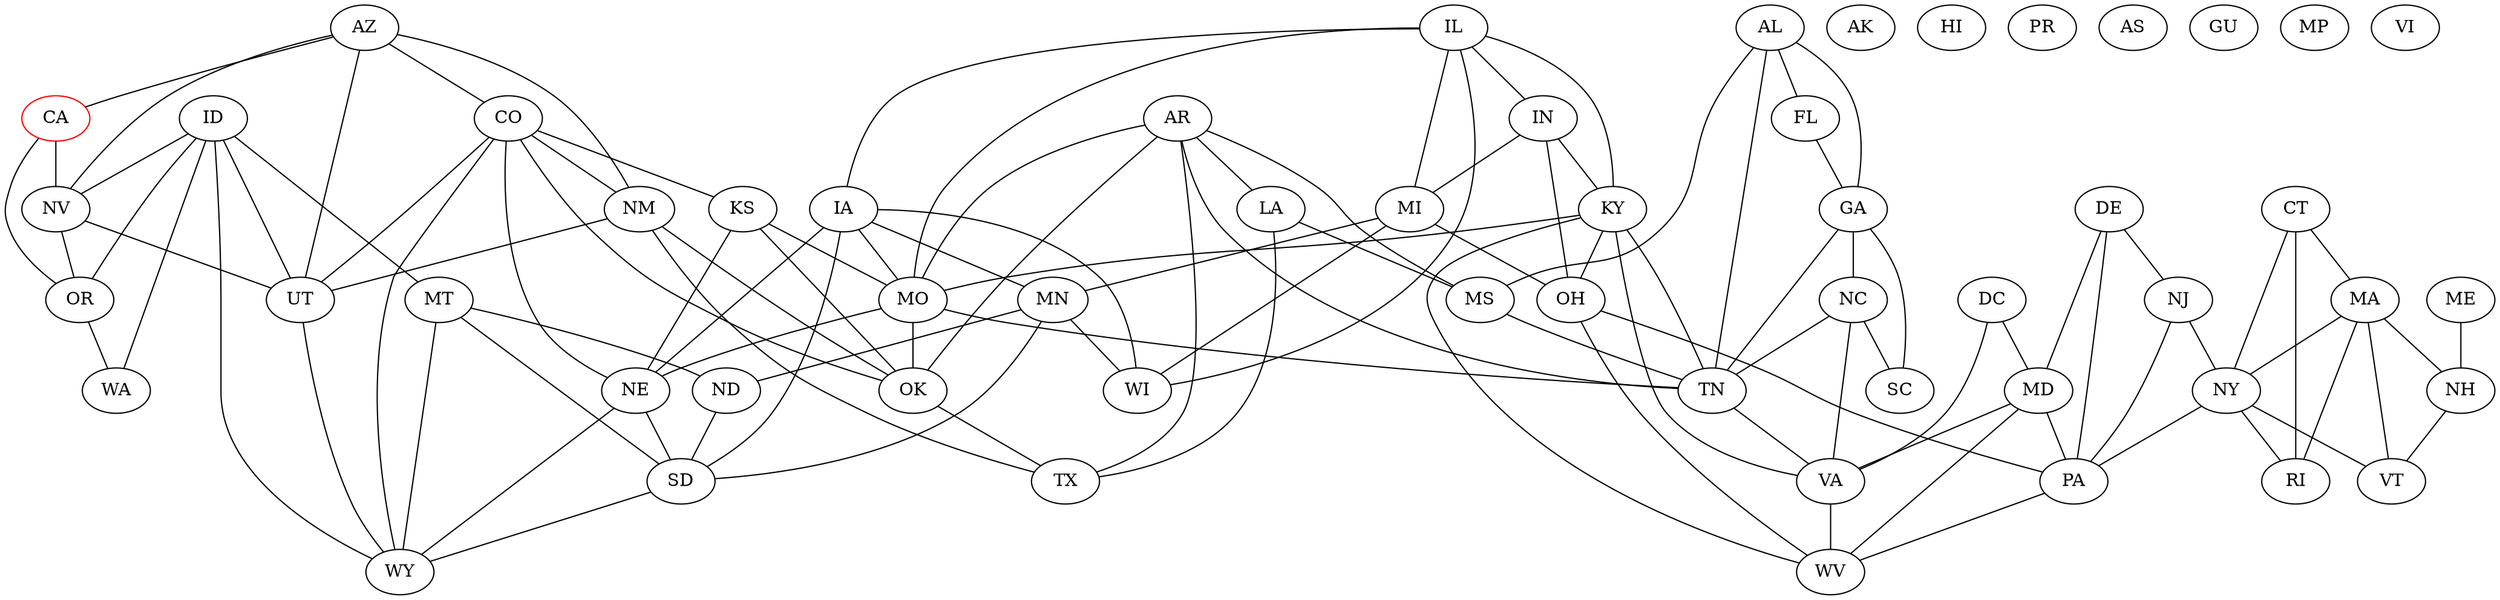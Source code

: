 graph {
  CA [color=red];
  AL -- TN;
  AL -- GA;
  AL -- MS;
  AL -- FL;
  AK;
  AZ -- UT;
  AZ -- NV;
  AZ -- CO;
  AZ -- CA;
  AZ -- NM;
  AR -- MS;
  AR -- LA;
  AR -- MO;
  AR -- TN;
  AR -- TX;
  AR -- OK;
  CA -- NV;
  CA -- OR;
  CO -- UT;
  CO -- NE;
  CO -- NM;
  CO -- KS;
  CO -- WY;
  CO -- OK;
  CT -- MA;
  CT -- NY;
  CT -- RI;
  DE -- PA;
  DE -- MD;
  DE -- NJ;
  DC -- VA;
  DC -- MD;
  FL -- GA;
  GA -- NC;
  GA -- SC;
  GA -- TN;
  HI;
  ID -- UT;
  ID -- NV;
  ID -- WA;
  ID -- MT;
  ID -- WY;
  ID -- OR;
  IL -- KY;
  IL -- MI;
  IL -- IN;
  IL -- IA;
  IL -- WI;
  IL -- MO;
  IN -- MI;
  IN -- KY;
  IN -- OH;
  IA -- MN;
  IA -- NE;
  IA -- SD;
  IA -- WI;
  IA -- MO;
  KS -- NE;
  KS -- OK;
  KS -- MO;
  KY -- OH;
  KY -- TN;
  KY -- WV;
  KY -- VA;
  KY -- MO;
  LA -- TX;
  LA -- MS;
  ME -- NH;
  MD -- WV;
  MD -- PA;
  MD -- VA;
  MA -- VT;
  MA -- NY;
  MA -- NH;
  MA -- RI;
  MI -- MN;
  MI -- OH;
  MI -- WI;
  MN -- ND;
  MN -- SD;
  MN -- WI;
  MS -- TN;
  MO -- OK;
  MO -- NE;
  MO -- TN;
  MT -- ND;
  MT -- WY;
  MT -- SD;
  NE -- SD;
  NE -- WY;
  NV -- UT;
  NV -- OR;
  NH -- VT;
  NJ -- PA;
  NJ -- NY;
  NM -- UT;
  NM -- TX;
  NM -- OK;
  NY -- PA;
  NY -- VT;
  NY -- RI;
  NC -- SC;
  NC -- TN;
  NC -- VA;
  ND -- SD;
  OH -- PA;
  OH -- WV;
  OK -- TX;
  OR -- WA;
  PA -- WV;
  SD -- WY;
  TN -- VA;
  UT -- WY;
  VA -- WV;
  PR;
  AS;
  GU;
  MP;
  VI;
}